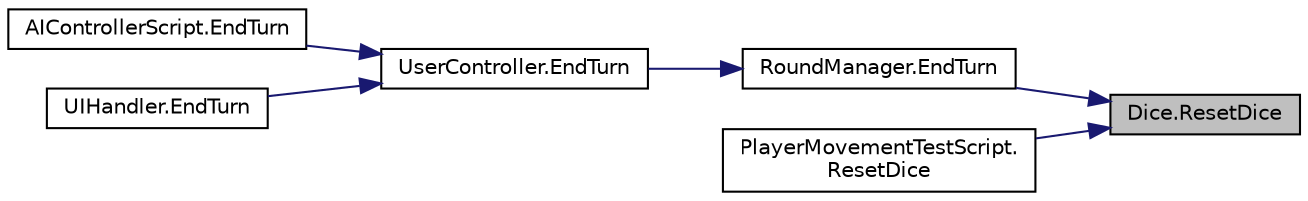 digraph "Dice.ResetDice"
{
 // LATEX_PDF_SIZE
  edge [fontname="Helvetica",fontsize="10",labelfontname="Helvetica",labelfontsize="10"];
  node [fontname="Helvetica",fontsize="10",shape=record];
  rankdir="RL";
  Node1 [label="Dice.ResetDice",height=0.2,width=0.4,color="black", fillcolor="grey75", style="filled", fontcolor="black",tooltip=" "];
  Node1 -> Node2 [dir="back",color="midnightblue",fontsize="10",style="solid"];
  Node2 [label="RoundManager.EndTurn",height=0.2,width=0.4,color="black", fillcolor="white", style="filled",URL="$class_round_manager.html#a29177f2e27c6c4af55dfa3c48d67cfb0",tooltip="Ending the turn. Returns the next player"];
  Node2 -> Node3 [dir="back",color="midnightblue",fontsize="10",style="solid"];
  Node3 [label="UserController.EndTurn",height=0.2,width=0.4,color="black", fillcolor="white", style="filled",URL="$class_user_controller.html#ab90611f541e20c125133d09b62407f41",tooltip=" "];
  Node3 -> Node4 [dir="back",color="midnightblue",fontsize="10",style="solid"];
  Node4 [label="AIControllerScript.EndTurn",height=0.2,width=0.4,color="black", fillcolor="white", style="filled",URL="$class_a_i_controller_script.html#a9c386cf1258ad897c9a1068804f07ba0",tooltip="have AI to end turn"];
  Node3 -> Node5 [dir="back",color="midnightblue",fontsize="10",style="solid"];
  Node5 [label="UIHandler.EndTurn",height=0.2,width=0.4,color="black", fillcolor="white", style="filled",URL="$class_u_i_handler.html#acc06a1dab8566d9e14f7ab3ae1ffea93",tooltip=" "];
  Node1 -> Node6 [dir="back",color="midnightblue",fontsize="10",style="solid"];
  Node6 [label="PlayerMovementTestScript.\lResetDice",height=0.2,width=0.4,color="black", fillcolor="white", style="filled",URL="$class_player_movement_test_script.html#a1f9e6f5902a9ba827538f3325227917c",tooltip=" "];
}
